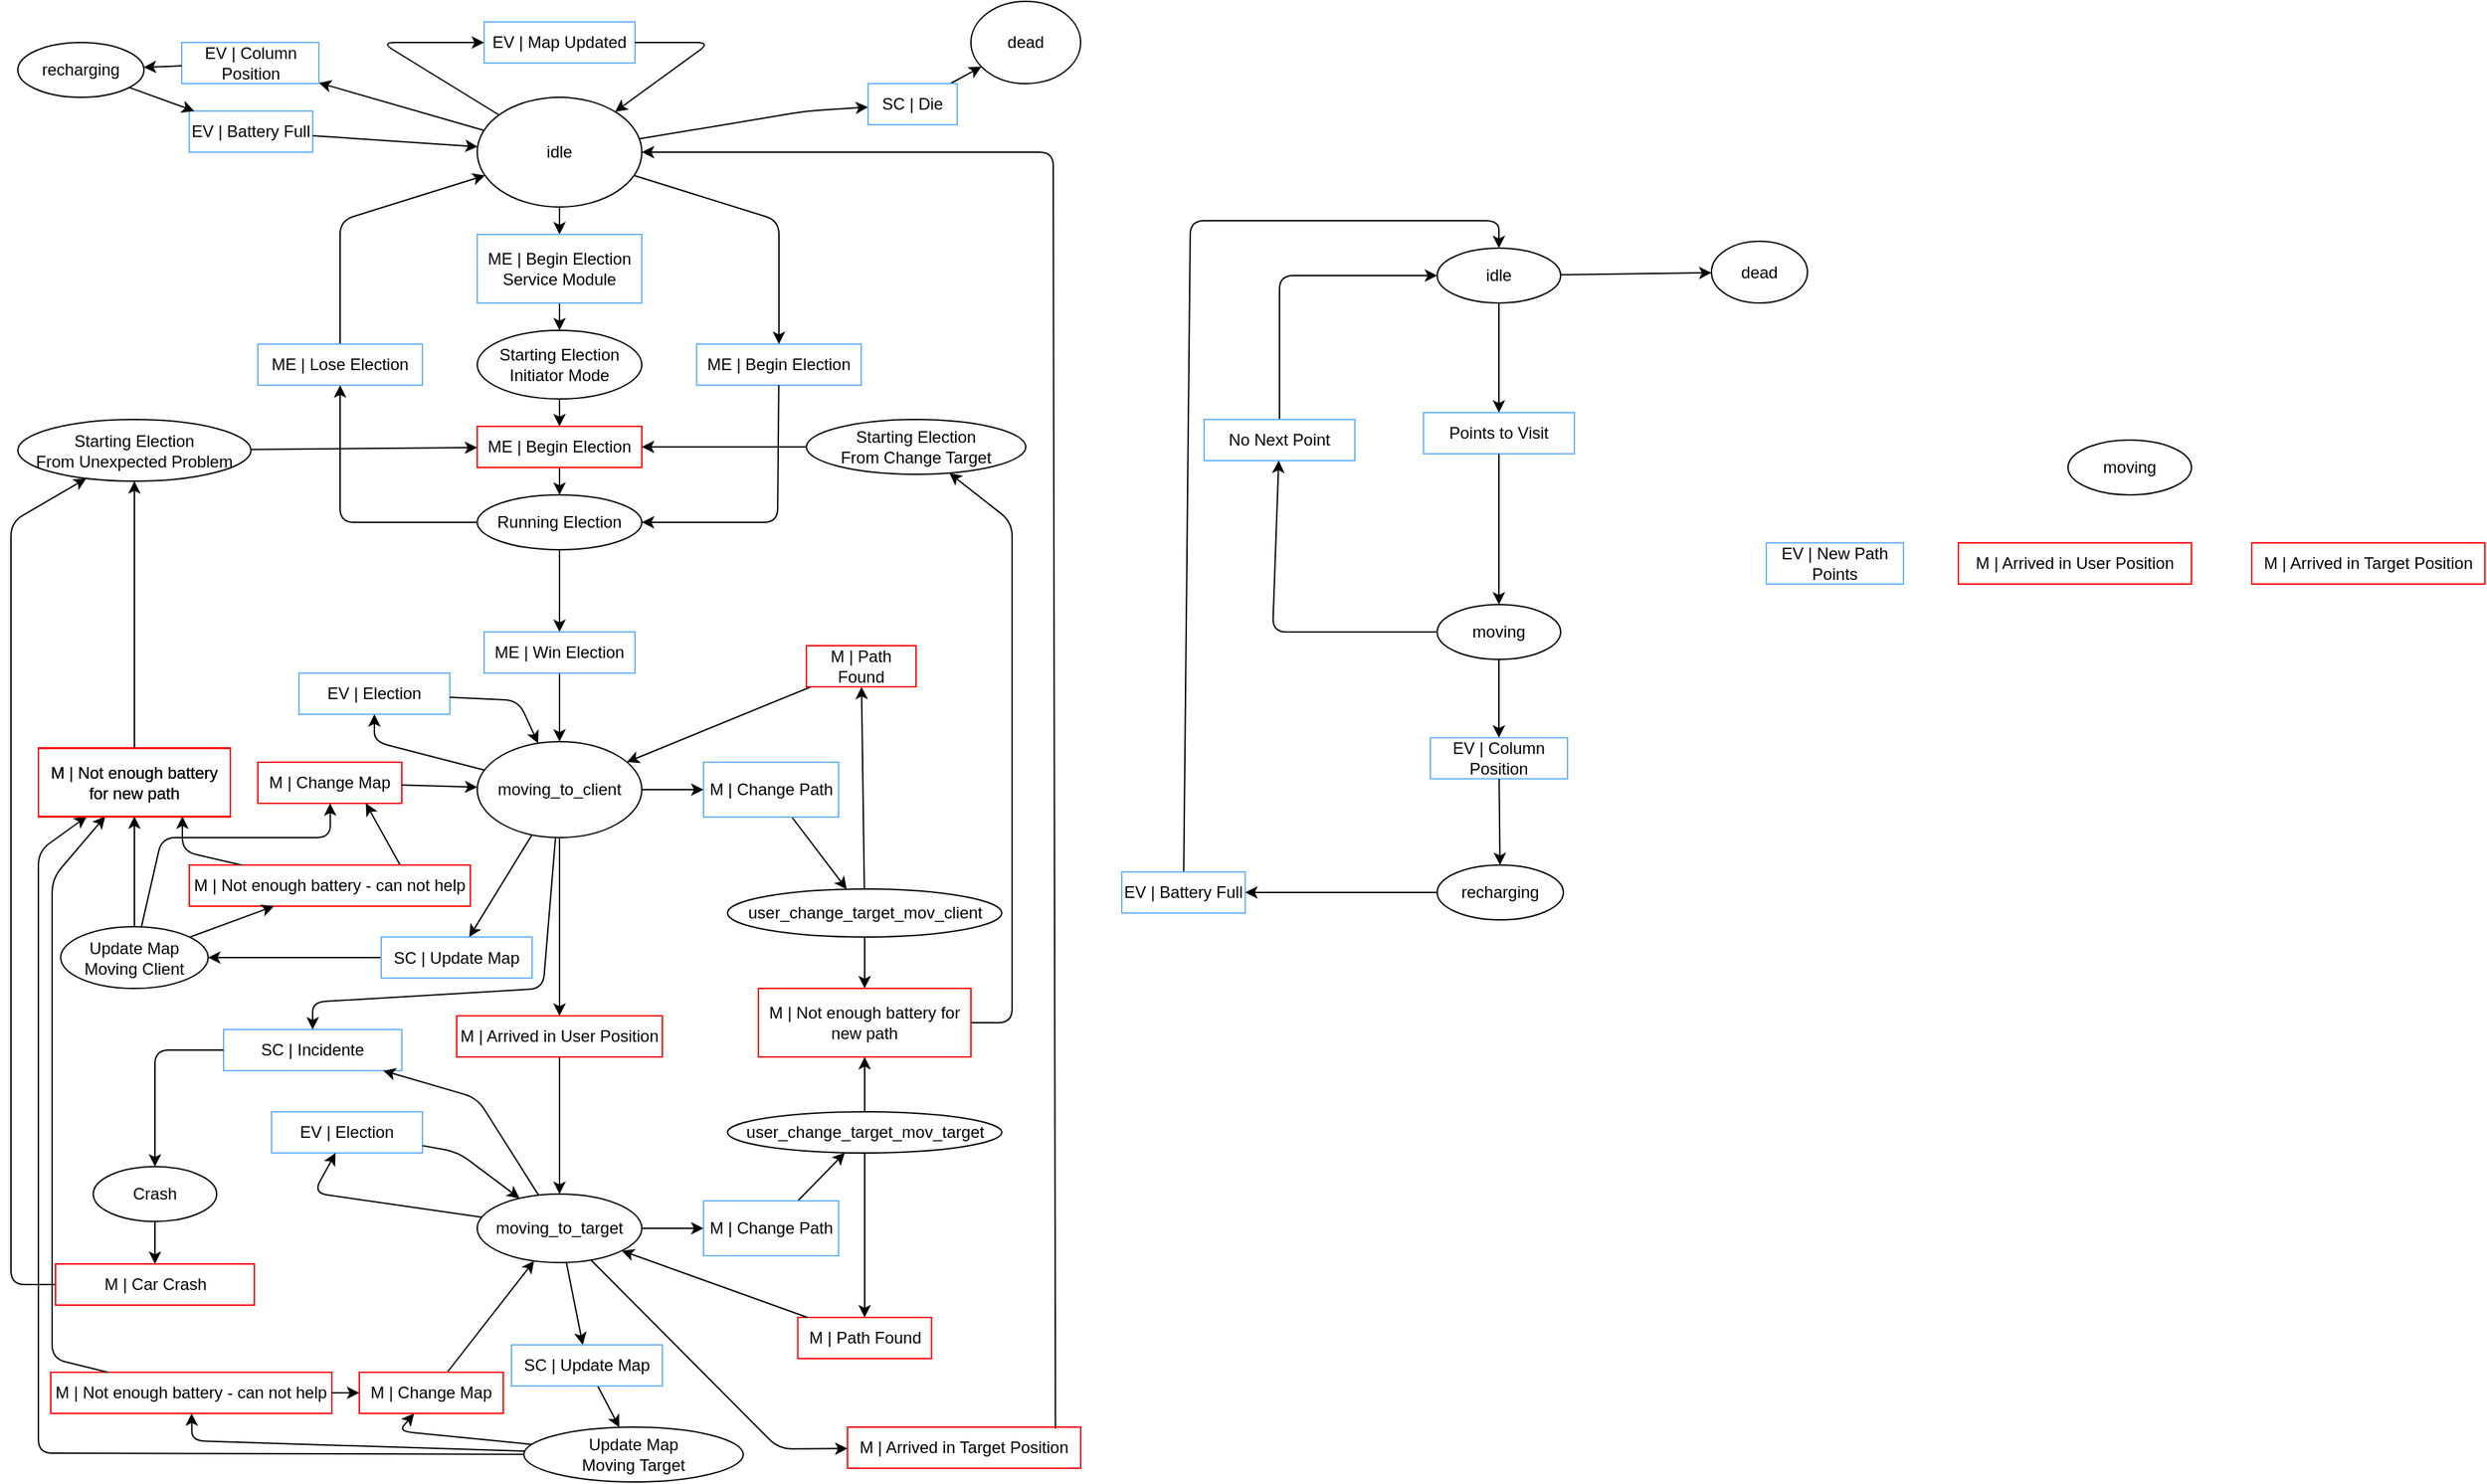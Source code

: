 <mxfile version="12.9.3" type="device"><diagram id="UIkgHiiRnHfRhCUhEY8e" name="Page-1"><mxGraphModel dx="1422" dy="822" grid="1" gridSize="10" guides="1" tooltips="1" connect="1" arrows="1" fold="1" page="1" pageScale="1" pageWidth="827" pageHeight="1169" math="0" shadow="0"><root><mxCell id="0"/><mxCell id="1" parent="0"/><mxCell id="EcfOiHVC5KZQd5VWsHZk-1" value="idle" style="ellipse;whiteSpace=wrap;html=1;" parent="1" vertex="1"><mxGeometry x="360" y="110" width="120" height="80" as="geometry"/></mxCell><mxCell id="EcfOiHVC5KZQd5VWsHZk-2" value="dead" style="ellipse;whiteSpace=wrap;html=1;" parent="1" vertex="1"><mxGeometry x="720" y="40" width="80" height="60" as="geometry"/></mxCell><mxCell id="EcfOiHVC5KZQd5VWsHZk-7" value="Starting Election&lt;br&gt;Initiator Mode" style="ellipse;whiteSpace=wrap;html=1;" parent="1" vertex="1"><mxGeometry x="360" y="280" width="120" height="50" as="geometry"/></mxCell><mxCell id="EcfOiHVC5KZQd5VWsHZk-8" value="" style="endArrow=classic;html=1;" parent="1" source="EcfOiHVC5KZQd5VWsHZk-12" target="EcfOiHVC5KZQd5VWsHZk-7" edge="1"><mxGeometry width="50" height="50" relative="1" as="geometry"><mxPoint x="139" y="330" as="sourcePoint"/><mxPoint x="349" y="270" as="targetPoint"/></mxGeometry></mxCell><mxCell id="EcfOiHVC5KZQd5VWsHZk-10" value="" style="endArrow=classic;html=1;" parent="1" source="EcfOiHVC5KZQd5VWsHZk-1" target="EcfOiHVC5KZQd5VWsHZk-12" edge="1"><mxGeometry width="50" height="50" relative="1" as="geometry"><mxPoint x="170" y="250.0" as="sourcePoint"/><mxPoint x="170" y="280" as="targetPoint"/></mxGeometry></mxCell><mxCell id="EcfOiHVC5KZQd5VWsHZk-12" value="ME | Begin Election&lt;br&gt;Service Module" style="rounded=0;whiteSpace=wrap;html=1;strokeColor=#66B2FF;fillColor=none;" parent="1" vertex="1"><mxGeometry x="360" y="210" width="120" height="50" as="geometry"/></mxCell><mxCell id="EcfOiHVC5KZQd5VWsHZk-13" value="Running Election" style="ellipse;whiteSpace=wrap;html=1;" parent="1" vertex="1"><mxGeometry x="360" y="400" width="120" height="40" as="geometry"/></mxCell><mxCell id="EcfOiHVC5KZQd5VWsHZk-14" value="" style="endArrow=classic;html=1;" parent="1" source="EcfOiHVC5KZQd5VWsHZk-17" target="EcfOiHVC5KZQd5VWsHZk-13" edge="1"><mxGeometry width="50" height="50" relative="1" as="geometry"><mxPoint x="150" y="595" as="sourcePoint"/><mxPoint x="410" y="449" as="targetPoint"/></mxGeometry></mxCell><mxCell id="EcfOiHVC5KZQd5VWsHZk-16" value="" style="endArrow=classic;html=1;" parent="1" source="EcfOiHVC5KZQd5VWsHZk-7" target="EcfOiHVC5KZQd5VWsHZk-17" edge="1"><mxGeometry width="50" height="50" relative="1" as="geometry"><mxPoint x="139" y="470" as="sourcePoint"/><mxPoint x="173.679" y="540" as="targetPoint"/></mxGeometry></mxCell><mxCell id="EcfOiHVC5KZQd5VWsHZk-17" value="ME | Begin Election" style="rounded=0;whiteSpace=wrap;html=1;fillColor=none;strokeColor=#FF0000;" parent="1" vertex="1"><mxGeometry x="360" y="350" width="120" height="30" as="geometry"/></mxCell><mxCell id="EcfOiHVC5KZQd5VWsHZk-18" value="" style="endArrow=classic;html=1;" parent="1" source="EcfOiHVC5KZQd5VWsHZk-21" target="EcfOiHVC5KZQd5VWsHZk-1" edge="1"><mxGeometry width="50" height="50" relative="1" as="geometry"><mxPoint x="4" y="430" as="sourcePoint"/><mxPoint x="520" y="470" as="targetPoint"/><Array as="points"><mxPoint x="260" y="200"/></Array></mxGeometry></mxCell><mxCell id="EcfOiHVC5KZQd5VWsHZk-20" value="" style="endArrow=classic;html=1;" parent="1" source="EcfOiHVC5KZQd5VWsHZk-13" target="EcfOiHVC5KZQd5VWsHZk-21" edge="1"><mxGeometry width="50" height="50" relative="1" as="geometry"><mxPoint x="133.83" y="688.085" as="sourcePoint"/><mxPoint x="3.913" y="480" as="targetPoint"/><Array as="points"><mxPoint x="260" y="420"/></Array></mxGeometry></mxCell><mxCell id="EcfOiHVC5KZQd5VWsHZk-21" value="ME&amp;nbsp;| Lose Election" style="rounded=0;whiteSpace=wrap;html=1;strokeColor=#66B2FF;fillColor=none;" parent="1" vertex="1"><mxGeometry x="200" y="290" width="120" height="30" as="geometry"/></mxCell><mxCell id="EcfOiHVC5KZQd5VWsHZk-22" value="moving_to_client" style="ellipse;whiteSpace=wrap;html=1;" parent="1" vertex="1"><mxGeometry x="360" y="580" width="120" height="70" as="geometry"/></mxCell><mxCell id="EcfOiHVC5KZQd5VWsHZk-23" value="" style="endArrow=classic;html=1;" parent="1" source="EcfOiHVC5KZQd5VWsHZk-26" target="EcfOiHVC5KZQd5VWsHZk-22" edge="1"><mxGeometry width="50" height="50" relative="1" as="geometry"><mxPoint x="345" y="720" as="sourcePoint"/><mxPoint x="410" y="510" as="targetPoint"/></mxGeometry></mxCell><mxCell id="EcfOiHVC5KZQd5VWsHZk-25" value="" style="endArrow=classic;html=1;" parent="1" source="EcfOiHVC5KZQd5VWsHZk-13" target="EcfOiHVC5KZQd5VWsHZk-26" edge="1"><mxGeometry width="50" height="50" relative="1" as="geometry"><mxPoint x="210" y="719" as="sourcePoint"/><mxPoint x="309.34" y="709" as="targetPoint"/></mxGeometry></mxCell><mxCell id="EcfOiHVC5KZQd5VWsHZk-26" value="ME&amp;nbsp;| Win Election" style="rounded=0;whiteSpace=wrap;html=1;strokeColor=#66B2FF;fillColor=none;" parent="1" vertex="1"><mxGeometry x="365" y="500" width="110" height="30" as="geometry"/></mxCell><mxCell id="EcfOiHVC5KZQd5VWsHZk-28" value="moving_to_target" style="ellipse;whiteSpace=wrap;html=1;" parent="1" vertex="1"><mxGeometry x="360" y="910" width="120" height="50" as="geometry"/></mxCell><mxCell id="EcfOiHVC5KZQd5VWsHZk-29" value="" style="endArrow=classic;html=1;" parent="1" source="EcfOiHVC5KZQd5VWsHZk-32" target="EcfOiHVC5KZQd5VWsHZk-28" edge="1"><mxGeometry width="50" height="50" relative="1" as="geometry"><mxPoint x="620" y="734.25" as="sourcePoint"/><mxPoint x="680" y="580" as="targetPoint"/></mxGeometry></mxCell><mxCell id="EcfOiHVC5KZQd5VWsHZk-31" value="" style="endArrow=classic;html=1;" parent="1" source="EcfOiHVC5KZQd5VWsHZk-22" target="EcfOiHVC5KZQd5VWsHZk-32" edge="1"><mxGeometry width="50" height="50" relative="1" as="geometry"><mxPoint x="540" y="720" as="sourcePoint"/><mxPoint x="750" y="720" as="targetPoint"/></mxGeometry></mxCell><mxCell id="EcfOiHVC5KZQd5VWsHZk-32" value="M | Arrived in User Position" style="rounded=0;whiteSpace=wrap;html=1;fillColor=none;strokeColor=#FF0000;" parent="1" vertex="1"><mxGeometry x="345" y="780" width="150" height="30" as="geometry"/></mxCell><mxCell id="EcfOiHVC5KZQd5VWsHZk-33" value="" style="endArrow=classic;html=1;exitX=0.892;exitY=0.033;exitDx=0;exitDy=0;exitPerimeter=0;" parent="1" source="EcfOiHVC5KZQd5VWsHZk-36" target="EcfOiHVC5KZQd5VWsHZk-1" edge="1"><mxGeometry width="50" height="50" relative="1" as="geometry"><mxPoint x="768.25" y="217.007" as="sourcePoint"/><mxPoint x="850" y="450" as="targetPoint"/><Array as="points"><mxPoint x="780" y="150"/></Array></mxGeometry></mxCell><mxCell id="EcfOiHVC5KZQd5VWsHZk-36" value="M | Arrived in Target Position" style="rounded=0;whiteSpace=wrap;html=1;fillColor=none;strokeColor=#FF0000;" parent="1" vertex="1"><mxGeometry x="630" y="1080" width="170" height="30" as="geometry"/></mxCell><mxCell id="EcfOiHVC5KZQd5VWsHZk-37" value="Update Map&lt;br&gt;Moving Client" style="ellipse;whiteSpace=wrap;html=1;" parent="1" vertex="1"><mxGeometry x="56.25" y="715" width="107.5" height="45" as="geometry"/></mxCell><mxCell id="EcfOiHVC5KZQd5VWsHZk-39" value="" style="endArrow=classic;html=1;" parent="1" source="m7B2UX4OFgw7Gkv00veR-26" target="EcfOiHVC5KZQd5VWsHZk-40" edge="1"><mxGeometry width="50" height="50" relative="1" as="geometry"><mxPoint x="939.011" y="934.38" as="sourcePoint"/><mxPoint x="836.5" y="924.38" as="targetPoint"/></mxGeometry></mxCell><mxCell id="EcfOiHVC5KZQd5VWsHZk-40" value="Update Map&lt;br&gt;Moving Target" style="ellipse;whiteSpace=wrap;html=1;" parent="1" vertex="1"><mxGeometry x="394" y="1080" width="160" height="40" as="geometry"/></mxCell><mxCell id="EcfOiHVC5KZQd5VWsHZk-42" value="" style="endArrow=classic;html=1;" parent="1" source="m7B2UX4OFgw7Gkv00veR-16" target="EcfOiHVC5KZQd5VWsHZk-37" edge="1"><mxGeometry width="50" height="50" relative="1" as="geometry"><mxPoint x="480" y="760" as="sourcePoint"/><mxPoint x="304.952" y="894.38" as="targetPoint"/></mxGeometry></mxCell><mxCell id="EcfOiHVC5KZQd5VWsHZk-44" value="" style="endArrow=classic;html=1;" parent="1" source="EcfOiHVC5KZQd5VWsHZk-28" target="m7B2UX4OFgw7Gkv00veR-26" edge="1"><mxGeometry width="50" height="50" relative="1" as="geometry"><mxPoint x="810" y="760" as="sourcePoint"/><mxPoint x="906.5" y="903.898" as="targetPoint"/></mxGeometry></mxCell><mxCell id="EcfOiHVC5KZQd5VWsHZk-56" value="M | Not enough battery for new path" style="rounded=0;whiteSpace=wrap;html=1;fillColor=none;strokeColor=#FF0000;" parent="1" vertex="1"><mxGeometry x="40" y="584.5" width="140" height="50" as="geometry"/></mxCell><mxCell id="EcfOiHVC5KZQd5VWsHZk-70" value="" style="endArrow=classic;html=1;" parent="1" source="EcfOiHVC5KZQd5VWsHZk-1" target="EcfOiHVC5KZQd5VWsHZk-72" edge="1"><mxGeometry width="50" height="50" relative="1" as="geometry"><mxPoint x="230" y="210" as="sourcePoint"/><mxPoint x="392.5" y="181.682" as="targetPoint"/><Array as="points"><mxPoint x="600" y="120"/></Array></mxGeometry></mxCell><mxCell id="EcfOiHVC5KZQd5VWsHZk-71" value="" style="endArrow=classic;html=1;" parent="1" source="EcfOiHVC5KZQd5VWsHZk-72" target="EcfOiHVC5KZQd5VWsHZk-2" edge="1"><mxGeometry width="50" height="50" relative="1" as="geometry"><mxPoint x="445" y="160" as="sourcePoint"/><mxPoint x="510" y="200" as="targetPoint"/></mxGeometry></mxCell><mxCell id="EcfOiHVC5KZQd5VWsHZk-72" value="SC | Die" style="rounded=0;whiteSpace=wrap;html=1;strokeColor=#66B2FF;fillColor=none;" parent="1" vertex="1"><mxGeometry x="645" y="100" width="65" height="30" as="geometry"/></mxCell><mxCell id="EcfOiHVC5KZQd5VWsHZk-74" value="" style="endArrow=classic;html=1;" parent="1" source="EcfOiHVC5KZQd5VWsHZk-37" target="EcfOiHVC5KZQd5VWsHZk-81" edge="1"><mxGeometry width="50" height="50" relative="1" as="geometry"><mxPoint x="476.5" y="1040" as="sourcePoint"/><mxPoint x="526.5" y="990" as="targetPoint"/><Array as="points"><mxPoint x="130" y="650"/><mxPoint x="253" y="650"/></Array></mxGeometry></mxCell><mxCell id="EcfOiHVC5KZQd5VWsHZk-79" value="" style="endArrow=classic;html=1;" parent="1" source="EcfOiHVC5KZQd5VWsHZk-40" target="m7B2UX4OFgw7Gkv00veR-27" edge="1"><mxGeometry width="50" height="50" relative="1" as="geometry"><mxPoint x="696.5" y="1024.38" as="sourcePoint"/><mxPoint x="807.133" y="840" as="targetPoint"/><Array as="points"><mxPoint x="303" y="1083"/></Array></mxGeometry></mxCell><mxCell id="EcfOiHVC5KZQd5VWsHZk-80" value="" style="endArrow=classic;html=1;" parent="1" source="m7B2UX4OFgw7Gkv00veR-27" target="EcfOiHVC5KZQd5VWsHZk-28" edge="1"><mxGeometry width="50" height="50" relative="1" as="geometry"><mxPoint x="760" y="817.169" as="sourcePoint"/><mxPoint x="829.193" y="859.997" as="targetPoint"/></mxGeometry></mxCell><mxCell id="EcfOiHVC5KZQd5VWsHZk-81" value="M | Change Map" style="rounded=0;whiteSpace=wrap;html=1;fillColor=none;strokeColor=#FF0000;" parent="1" vertex="1"><mxGeometry x="200" y="595" width="105" height="30" as="geometry"/></mxCell><mxCell id="EcfOiHVC5KZQd5VWsHZk-105" value="user_change_target_mov_client" style="ellipse;whiteSpace=wrap;html=1;" parent="1" vertex="1"><mxGeometry x="542.5" y="687.5" width="200" height="35" as="geometry"/></mxCell><mxCell id="EcfOiHVC5KZQd5VWsHZk-106" value="user_change_target_mov_target" style="ellipse;whiteSpace=wrap;html=1;" parent="1" vertex="1"><mxGeometry x="542.5" y="850" width="200" height="30" as="geometry"/></mxCell><mxCell id="EcfOiHVC5KZQd5VWsHZk-107" value="" style="endArrow=classic;html=1;" parent="1" source="EcfOiHVC5KZQd5VWsHZk-127" target="EcfOiHVC5KZQd5VWsHZk-105" edge="1"><mxGeometry width="50" height="50" relative="1" as="geometry"><mxPoint x="515.091" y="910" as="sourcePoint"/><mxPoint x="560" y="790" as="targetPoint"/></mxGeometry></mxCell><mxCell id="EcfOiHVC5KZQd5VWsHZk-108" value="" style="endArrow=classic;html=1;" parent="1" source="EcfOiHVC5KZQd5VWsHZk-125" target="EcfOiHVC5KZQd5VWsHZk-22" edge="1"><mxGeometry width="50" height="50" relative="1" as="geometry"><mxPoint x="600" y="930" as="sourcePoint"/><mxPoint x="650" y="880" as="targetPoint"/><Array as="points"/></mxGeometry></mxCell><mxCell id="EcfOiHVC5KZQd5VWsHZk-113" value="M | Not enough battery for new path" style="rounded=0;whiteSpace=wrap;html=1;fillColor=none;strokeColor=#FF0000;" parent="1" vertex="1"><mxGeometry x="565" y="760" width="155" height="50" as="geometry"/></mxCell><mxCell id="EcfOiHVC5KZQd5VWsHZk-114" value="" style="endArrow=classic;html=1;" parent="1" source="m7B2UX4OFgw7Gkv00veR-28" target="EcfOiHVC5KZQd5VWsHZk-106" edge="1"><mxGeometry width="50" height="50" relative="1" as="geometry"><mxPoint x="930" y="810" as="sourcePoint"/><mxPoint x="980" y="760" as="targetPoint"/></mxGeometry></mxCell><mxCell id="EcfOiHVC5KZQd5VWsHZk-117" value="" style="endArrow=classic;html=1;" parent="1" source="EcfOiHVC5KZQd5VWsHZk-22" target="EcfOiHVC5KZQd5VWsHZk-127" edge="1"><mxGeometry width="50" height="50" relative="1" as="geometry"><mxPoint x="492.69" y="759.095" as="sourcePoint"/><mxPoint x="509.876" y="874" as="targetPoint"/></mxGeometry></mxCell><mxCell id="EcfOiHVC5KZQd5VWsHZk-119" value="" style="endArrow=classic;html=1;" parent="1" source="EcfOiHVC5KZQd5VWsHZk-28" target="m7B2UX4OFgw7Gkv00veR-28" edge="1"><mxGeometry width="50" height="50" relative="1" as="geometry"><mxPoint x="869.687" y="724.078" as="sourcePoint"/><mxPoint x="971.964" y="731.09" as="targetPoint"/></mxGeometry></mxCell><mxCell id="EcfOiHVC5KZQd5VWsHZk-125" value="M | Path Found" style="rounded=0;whiteSpace=wrap;html=1;fillColor=none;strokeColor=#FF0000;" parent="1" vertex="1"><mxGeometry x="600" y="510" width="80" height="30" as="geometry"/></mxCell><mxCell id="EcfOiHVC5KZQd5VWsHZk-127" value="M | Change Path" style="rounded=0;whiteSpace=wrap;html=1;strokeColor=#66B2FF;fillColor=none;" parent="1" vertex="1"><mxGeometry x="525" y="595" width="98.5" height="40" as="geometry"/></mxCell><mxCell id="m7B2UX4OFgw7Gkv00veR-16" value="SC | Update Map" style="rounded=0;whiteSpace=wrap;html=1;strokeColor=#66B2FF;fillColor=none;" parent="1" vertex="1"><mxGeometry x="290" y="722.5" width="110" height="30" as="geometry"/></mxCell><mxCell id="m7B2UX4OFgw7Gkv00veR-21" value="" style="endArrow=classic;html=1;" parent="1" source="EcfOiHVC5KZQd5VWsHZk-22" target="m7B2UX4OFgw7Gkv00veR-16" edge="1"><mxGeometry width="50" height="50" relative="1" as="geometry"><mxPoint x="379.207" y="627.904" as="sourcePoint"/><mxPoint x="-14.894" y="647.813" as="targetPoint"/></mxGeometry></mxCell><mxCell id="m7B2UX4OFgw7Gkv00veR-23" value="" style="endArrow=classic;html=1;" parent="1" source="EcfOiHVC5KZQd5VWsHZk-81" target="EcfOiHVC5KZQd5VWsHZk-22" edge="1"><mxGeometry width="50" height="50" relative="1" as="geometry"><mxPoint x="310" y="700" as="sourcePoint"/><mxPoint x="360" y="650" as="targetPoint"/></mxGeometry></mxCell><mxCell id="m7B2UX4OFgw7Gkv00veR-25" value="" style="endArrow=classic;html=1;" parent="1" source="EcfOiHVC5KZQd5VWsHZk-105" target="EcfOiHVC5KZQd5VWsHZk-125" edge="1"><mxGeometry width="50" height="50" relative="1" as="geometry"><mxPoint x="600" y="1010" as="sourcePoint"/><mxPoint x="650" y="960" as="targetPoint"/></mxGeometry></mxCell><mxCell id="m7B2UX4OFgw7Gkv00veR-26" value="SC | Update Map" style="rounded=0;whiteSpace=wrap;html=1;strokeColor=#66B2FF;fillColor=none;" parent="1" vertex="1"><mxGeometry x="385" y="1020" width="110" height="30" as="geometry"/></mxCell><mxCell id="m7B2UX4OFgw7Gkv00veR-27" value="M | Change Map" style="rounded=0;whiteSpace=wrap;html=1;fillColor=none;strokeColor=#FF0000;" parent="1" vertex="1"><mxGeometry x="274" y="1040" width="105" height="30" as="geometry"/></mxCell><mxCell id="m7B2UX4OFgw7Gkv00veR-28" value="M | Change Path" style="rounded=0;whiteSpace=wrap;html=1;strokeColor=#66B2FF;fillColor=none;" parent="1" vertex="1"><mxGeometry x="525" y="915" width="98.5" height="40" as="geometry"/></mxCell><mxCell id="m7B2UX4OFgw7Gkv00veR-30" value="M | Path Found" style="rounded=0;whiteSpace=wrap;html=1;fillColor=none;strokeColor=#FF0000;" parent="1" vertex="1"><mxGeometry x="593.75" y="1000" width="97.5" height="30" as="geometry"/></mxCell><mxCell id="m7B2UX4OFgw7Gkv00veR-31" value="" style="endArrow=classic;html=1;" parent="1" source="EcfOiHVC5KZQd5VWsHZk-106" target="m7B2UX4OFgw7Gkv00veR-30" edge="1"><mxGeometry width="50" height="50" relative="1" as="geometry"><mxPoint x="490" y="1080" as="sourcePoint"/><mxPoint x="540" y="1030" as="targetPoint"/></mxGeometry></mxCell><mxCell id="m7B2UX4OFgw7Gkv00veR-32" value="" style="endArrow=classic;html=1;" parent="1" source="m7B2UX4OFgw7Gkv00veR-30" target="EcfOiHVC5KZQd5VWsHZk-28" edge="1"><mxGeometry width="50" height="50" relative="1" as="geometry"><mxPoint x="540" y="1030" as="sourcePoint"/><mxPoint x="590" y="980" as="targetPoint"/></mxGeometry></mxCell><mxCell id="lqFnTVAnFllyKojZ6osI-9" value="" style="endArrow=classic;html=1;" parent="1" source="EcfOiHVC5KZQd5VWsHZk-105" target="EcfOiHVC5KZQd5VWsHZk-113" edge="1"><mxGeometry width="50" height="50" relative="1" as="geometry"><mxPoint x="290" y="840" as="sourcePoint"/><mxPoint x="340" y="790" as="targetPoint"/></mxGeometry></mxCell><mxCell id="lqFnTVAnFllyKojZ6osI-10" value="" style="endArrow=classic;html=1;" parent="1" source="EcfOiHVC5KZQd5VWsHZk-106" target="EcfOiHVC5KZQd5VWsHZk-113" edge="1"><mxGeometry width="50" height="50" relative="1" as="geometry"><mxPoint x="280" y="830" as="sourcePoint"/><mxPoint x="330" y="780" as="targetPoint"/></mxGeometry></mxCell><mxCell id="lqFnTVAnFllyKojZ6osI-11" value="" style="endArrow=classic;html=1;" parent="1" source="EcfOiHVC5KZQd5VWsHZk-28" target="EcfOiHVC5KZQd5VWsHZk-36" edge="1"><mxGeometry width="50" height="50" relative="1" as="geometry"><mxPoint x="510" y="1020" as="sourcePoint"/><mxPoint x="560" y="970" as="targetPoint"/><Array as="points"><mxPoint x="580" y="1096"/></Array></mxGeometry></mxCell><mxCell id="lqFnTVAnFllyKojZ6osI-17" value="SC | Incidente" style="rounded=0;whiteSpace=wrap;html=1;strokeColor=#66B2FF;fillColor=none;" parent="1" vertex="1"><mxGeometry x="175" y="790" width="130" height="30" as="geometry"/></mxCell><mxCell id="lqFnTVAnFllyKojZ6osI-24" value="" style="endArrow=classic;html=1;" parent="1" source="EcfOiHVC5KZQd5VWsHZk-113" target="UYMwDtr2GxhBo3u9uqv--28" edge="1"><mxGeometry width="50" height="50" relative="1" as="geometry"><mxPoint x="680" y="600" as="sourcePoint"/><mxPoint x="690" y="460" as="targetPoint"/><Array as="points"><mxPoint x="750" y="785"/><mxPoint x="750" y="420"/></Array></mxGeometry></mxCell><mxCell id="lqFnTVAnFllyKojZ6osI-29" value="" style="endArrow=classic;html=1;" parent="1" source="EcfOiHVC5KZQd5VWsHZk-28" target="lqFnTVAnFllyKojZ6osI-17" edge="1"><mxGeometry width="50" height="50" relative="1" as="geometry"><mxPoint x="20" y="900" as="sourcePoint"/><mxPoint x="70" y="850" as="targetPoint"/><Array as="points"><mxPoint x="360" y="840"/></Array></mxGeometry></mxCell><mxCell id="lqFnTVAnFllyKojZ6osI-30" value="" style="endArrow=classic;html=1;" parent="1" source="EcfOiHVC5KZQd5VWsHZk-22" target="lqFnTVAnFllyKojZ6osI-17" edge="1"><mxGeometry width="50" height="50" relative="1" as="geometry"><mxPoint x="470" y="750" as="sourcePoint"/><mxPoint x="520" y="700" as="targetPoint"/><Array as="points"><mxPoint x="408" y="760"/><mxPoint x="240" y="770"/></Array></mxGeometry></mxCell><mxCell id="lqFnTVAnFllyKojZ6osI-33" value="Crash" style="ellipse;whiteSpace=wrap;html=1;" parent="1" vertex="1"><mxGeometry x="80" y="890" width="90" height="40" as="geometry"/></mxCell><mxCell id="lqFnTVAnFllyKojZ6osI-34" value="" style="endArrow=classic;html=1;" parent="1" source="lqFnTVAnFllyKojZ6osI-17" target="lqFnTVAnFllyKojZ6osI-33" edge="1"><mxGeometry width="50" height="50" relative="1" as="geometry"><mxPoint x="100" y="850" as="sourcePoint"/><mxPoint x="150" y="800" as="targetPoint"/><Array as="points"><mxPoint x="125" y="805"/></Array></mxGeometry></mxCell><mxCell id="UYMwDtr2GxhBo3u9uqv--3" value="ME | Begin Election" style="rounded=0;whiteSpace=wrap;html=1;strokeColor=#66B2FF;fillColor=none;" parent="1" vertex="1"><mxGeometry x="520" y="290" width="120" height="30" as="geometry"/></mxCell><mxCell id="UYMwDtr2GxhBo3u9uqv--4" value="" style="endArrow=classic;html=1;" parent="1" source="EcfOiHVC5KZQd5VWsHZk-1" target="UYMwDtr2GxhBo3u9uqv--3" edge="1"><mxGeometry width="50" height="50" relative="1" as="geometry"><mxPoint x="530" y="250" as="sourcePoint"/><mxPoint x="580" y="200" as="targetPoint"/><Array as="points"><mxPoint x="580" y="200"/></Array></mxGeometry></mxCell><mxCell id="UYMwDtr2GxhBo3u9uqv--5" value="" style="endArrow=classic;html=1;" parent="1" source="UYMwDtr2GxhBo3u9uqv--3" target="EcfOiHVC5KZQd5VWsHZk-13" edge="1"><mxGeometry width="50" height="50" relative="1" as="geometry"><mxPoint x="560" y="320" as="sourcePoint"/><mxPoint x="610" y="270" as="targetPoint"/><Array as="points"><mxPoint x="579" y="420"/></Array></mxGeometry></mxCell><mxCell id="UYMwDtr2GxhBo3u9uqv--15" value="EV | Map Updated" style="rounded=0;whiteSpace=wrap;html=1;strokeColor=#66B2FF;fillColor=none;" parent="1" vertex="1"><mxGeometry x="365" y="55" width="110" height="30" as="geometry"/></mxCell><mxCell id="UYMwDtr2GxhBo3u9uqv--16" value="" style="endArrow=classic;html=1;" parent="1" source="UYMwDtr2GxhBo3u9uqv--15" target="EcfOiHVC5KZQd5VWsHZk-1" edge="1"><mxGeometry width="50" height="50" relative="1" as="geometry"><mxPoint x="410" y="70" as="sourcePoint"/><mxPoint x="460" y="20" as="targetPoint"/><Array as="points"><mxPoint x="530" y="70"/></Array></mxGeometry></mxCell><mxCell id="UYMwDtr2GxhBo3u9uqv--17" value="" style="endArrow=classic;html=1;" parent="1" source="EcfOiHVC5KZQd5VWsHZk-1" target="UYMwDtr2GxhBo3u9uqv--15" edge="1"><mxGeometry width="50" height="50" relative="1" as="geometry"><mxPoint x="490" y="70" as="sourcePoint"/><mxPoint x="460" y="20" as="targetPoint"/><Array as="points"><mxPoint x="290" y="70"/></Array></mxGeometry></mxCell><mxCell id="UYMwDtr2GxhBo3u9uqv--19" value="" style="endArrow=classic;html=1;" parent="1" source="EcfOiHVC5KZQd5VWsHZk-37" target="EcfOiHVC5KZQd5VWsHZk-56" edge="1"><mxGeometry width="50" height="50" relative="1" as="geometry"><mxPoint x="60" y="720" as="sourcePoint"/><mxPoint x="110" y="670" as="targetPoint"/></mxGeometry></mxCell><mxCell id="UYMwDtr2GxhBo3u9uqv--20" value="Starting Election&lt;br&gt;From Unexpected Problem" style="ellipse;whiteSpace=wrap;html=1;" parent="1" vertex="1"><mxGeometry x="25" y="345" width="170" height="45" as="geometry"/></mxCell><mxCell id="UYMwDtr2GxhBo3u9uqv--21" value="" style="endArrow=classic;html=1;" parent="1" source="EcfOiHVC5KZQd5VWsHZk-56" target="UYMwDtr2GxhBo3u9uqv--20" edge="1"><mxGeometry width="50" height="50" relative="1" as="geometry"><mxPoint x="20" y="560" as="sourcePoint"/><mxPoint x="70" y="510" as="targetPoint"/></mxGeometry></mxCell><mxCell id="UYMwDtr2GxhBo3u9uqv--22" value="" style="endArrow=classic;html=1;" parent="1" source="UYMwDtr2GxhBo3u9uqv--20" target="EcfOiHVC5KZQd5VWsHZk-17" edge="1"><mxGeometry width="50" height="50" relative="1" as="geometry"><mxPoint x="130" y="440" as="sourcePoint"/><mxPoint x="180" y="390" as="targetPoint"/></mxGeometry></mxCell><mxCell id="UYMwDtr2GxhBo3u9uqv--24" value="" style="endArrow=classic;html=1;" parent="1" source="UYMwDtr2GxhBo3u9uqv--25" target="UYMwDtr2GxhBo3u9uqv--20" edge="1"><mxGeometry width="50" height="50" relative="1" as="geometry"><mxPoint x="-30" y="610" as="sourcePoint"/><mxPoint x="60" y="650" as="targetPoint"/><Array as="points"><mxPoint x="20" y="976"/><mxPoint x="20" y="420"/></Array></mxGeometry></mxCell><mxCell id="UYMwDtr2GxhBo3u9uqv--25" value="M | Car Crash" style="rounded=0;whiteSpace=wrap;html=1;fillColor=none;strokeColor=#FF0000;" parent="1" vertex="1"><mxGeometry x="52.5" y="961" width="145" height="30" as="geometry"/></mxCell><mxCell id="UYMwDtr2GxhBo3u9uqv--26" value="" style="endArrow=classic;html=1;" parent="1" source="lqFnTVAnFllyKojZ6osI-33" target="UYMwDtr2GxhBo3u9uqv--25" edge="1"><mxGeometry width="50" height="50" relative="1" as="geometry"><mxPoint x="-50" y="810" as="sourcePoint"/><mxPoint y="760" as="targetPoint"/></mxGeometry></mxCell><mxCell id="UYMwDtr2GxhBo3u9uqv--27" value="" style="endArrow=classic;html=1;" parent="1" source="EcfOiHVC5KZQd5VWsHZk-40" target="EcfOiHVC5KZQd5VWsHZk-56" edge="1"><mxGeometry width="50" height="50" relative="1" as="geometry"><mxPoint x="-50" y="880" as="sourcePoint"/><mxPoint y="830" as="targetPoint"/><Array as="points"><mxPoint x="40" y="1099"/><mxPoint x="40" y="660"/></Array></mxGeometry></mxCell><mxCell id="UYMwDtr2GxhBo3u9uqv--28" value="Starting Election&lt;br&gt;From Change Target" style="ellipse;whiteSpace=wrap;html=1;" parent="1" vertex="1"><mxGeometry x="600" y="345" width="160" height="40" as="geometry"/></mxCell><mxCell id="UYMwDtr2GxhBo3u9uqv--29" value="" style="endArrow=classic;html=1;" parent="1" source="UYMwDtr2GxhBo3u9uqv--28" target="EcfOiHVC5KZQd5VWsHZk-17" edge="1"><mxGeometry width="50" height="50" relative="1" as="geometry"><mxPoint x="480" y="520" as="sourcePoint"/><mxPoint x="530" y="470" as="targetPoint"/></mxGeometry></mxCell><mxCell id="p9vMXUhwRwyN8BY72kne-2" value="M | Not enough battery - can not help" style="rounded=0;whiteSpace=wrap;html=1;fillColor=none;strokeColor=#FF0000;" parent="1" vertex="1"><mxGeometry x="150" y="670" width="205" height="30" as="geometry"/></mxCell><mxCell id="p9vMXUhwRwyN8BY72kne-3" value="" style="endArrow=classic;html=1;" parent="1" source="EcfOiHVC5KZQd5VWsHZk-37" target="p9vMXUhwRwyN8BY72kne-2" edge="1"><mxGeometry width="50" height="50" relative="1" as="geometry"><mxPoint x="-110" y="710" as="sourcePoint"/><mxPoint x="-60" y="660" as="targetPoint"/></mxGeometry></mxCell><mxCell id="p9vMXUhwRwyN8BY72kne-4" value="" style="endArrow=classic;html=1;entryX=0.75;entryY=1;entryDx=0;entryDy=0;exitX=0.75;exitY=0;exitDx=0;exitDy=0;" parent="1" source="p9vMXUhwRwyN8BY72kne-2" target="EcfOiHVC5KZQd5VWsHZk-81" edge="1"><mxGeometry width="50" height="50" relative="1" as="geometry"><mxPoint x="-200" y="670" as="sourcePoint"/><mxPoint x="-150" y="620" as="targetPoint"/></mxGeometry></mxCell><mxCell id="p9vMXUhwRwyN8BY72kne-5" value="" style="endArrow=classic;html=1;entryX=0.75;entryY=1;entryDx=0;entryDy=0;" parent="1" source="p9vMXUhwRwyN8BY72kne-2" target="EcfOiHVC5KZQd5VWsHZk-56" edge="1"><mxGeometry width="50" height="50" relative="1" as="geometry"><mxPoint x="-120" y="690" as="sourcePoint"/><mxPoint x="-70" y="640" as="targetPoint"/><Array as="points"><mxPoint x="145" y="660"/></Array></mxGeometry></mxCell><mxCell id="p9vMXUhwRwyN8BY72kne-6" value="M | Not enough battery - can not help" style="rounded=0;whiteSpace=wrap;html=1;fillColor=none;strokeColor=#FF0000;" parent="1" vertex="1"><mxGeometry x="49" y="1040" width="205" height="30" as="geometry"/></mxCell><mxCell id="p9vMXUhwRwyN8BY72kne-7" value="" style="endArrow=classic;html=1;" parent="1" source="EcfOiHVC5KZQd5VWsHZk-40" target="p9vMXUhwRwyN8BY72kne-6" edge="1"><mxGeometry width="50" height="50" relative="1" as="geometry"><mxPoint x="-130" y="1050" as="sourcePoint"/><mxPoint x="-80" y="1000" as="targetPoint"/><Array as="points"><mxPoint x="152" y="1090"/></Array></mxGeometry></mxCell><mxCell id="p9vMXUhwRwyN8BY72kne-8" value="" style="endArrow=classic;html=1;" parent="1" source="p9vMXUhwRwyN8BY72kne-6" target="m7B2UX4OFgw7Gkv00veR-27" edge="1"><mxGeometry width="50" height="50" relative="1" as="geometry"><mxPoint x="90" y="1170" as="sourcePoint"/><mxPoint x="140" y="1120" as="targetPoint"/></mxGeometry></mxCell><mxCell id="p9vMXUhwRwyN8BY72kne-9" value="" style="endArrow=classic;html=1;" parent="1" source="p9vMXUhwRwyN8BY72kne-6" target="EcfOiHVC5KZQd5VWsHZk-56" edge="1"><mxGeometry width="50" height="50" relative="1" as="geometry"><mxPoint x="-70" y="1010" as="sourcePoint"/><mxPoint x="-20" y="960" as="targetPoint"/><Array as="points"><mxPoint x="50" y="1030"/><mxPoint x="50" y="680"/></Array></mxGeometry></mxCell><mxCell id="p3ku4IKOyB-dWHspqE2w-1" value="M | Not enough battery for new path" style="rounded=0;whiteSpace=wrap;html=1;fillColor=none;strokeColor=#FF0000;" parent="1" vertex="1"><mxGeometry x="40" y="585" width="140" height="50" as="geometry"/></mxCell><mxCell id="p3ku4IKOyB-dWHspqE2w-2" value="EV | Election" style="rounded=0;whiteSpace=wrap;html=1;strokeColor=#66B2FF;fillColor=none;" parent="1" vertex="1"><mxGeometry x="230" y="530" width="110" height="30" as="geometry"/></mxCell><mxCell id="p3ku4IKOyB-dWHspqE2w-3" value="" style="endArrow=classic;html=1;" parent="1" source="EcfOiHVC5KZQd5VWsHZk-22" target="p3ku4IKOyB-dWHspqE2w-2" edge="1"><mxGeometry width="50" height="50" relative="1" as="geometry"><mxPoint x="180" y="510" as="sourcePoint"/><mxPoint x="230" y="460" as="targetPoint"/><Array as="points"><mxPoint x="285" y="580"/></Array></mxGeometry></mxCell><mxCell id="p3ku4IKOyB-dWHspqE2w-4" value="" style="endArrow=classic;html=1;" parent="1" source="p3ku4IKOyB-dWHspqE2w-2" target="EcfOiHVC5KZQd5VWsHZk-22" edge="1"><mxGeometry width="50" height="50" relative="1" as="geometry"><mxPoint x="250" y="520" as="sourcePoint"/><mxPoint x="300" y="470" as="targetPoint"/><Array as="points"><mxPoint x="390" y="550"/></Array></mxGeometry></mxCell><mxCell id="p3ku4IKOyB-dWHspqE2w-5" value="EV | Election" style="rounded=0;whiteSpace=wrap;html=1;strokeColor=#66B2FF;fillColor=none;" parent="1" vertex="1"><mxGeometry x="210" y="850" width="110" height="30" as="geometry"/></mxCell><mxCell id="p3ku4IKOyB-dWHspqE2w-6" value="" style="endArrow=classic;html=1;" parent="1" source="EcfOiHVC5KZQd5VWsHZk-28" target="p3ku4IKOyB-dWHspqE2w-5" edge="1"><mxGeometry width="50" height="50" relative="1" as="geometry"><mxPoint x="320.771" y="929.995" as="sourcePoint"/><mxPoint x="185.6" y="789.21" as="targetPoint"/><Array as="points"><mxPoint x="240.6" y="909.21"/></Array></mxGeometry></mxCell><mxCell id="p3ku4IKOyB-dWHspqE2w-7" value="" style="endArrow=classic;html=1;" parent="1" source="p3ku4IKOyB-dWHspqE2w-5" target="EcfOiHVC5KZQd5VWsHZk-28" edge="1"><mxGeometry width="50" height="50" relative="1" as="geometry"><mxPoint x="205.6" y="849.21" as="sourcePoint"/><mxPoint x="360.002" y="910.413" as="targetPoint"/><Array as="points"><mxPoint x="345.6" y="879.21"/></Array></mxGeometry></mxCell><mxCell id="p3ku4IKOyB-dWHspqE2w-11" value="recharging" style="ellipse;whiteSpace=wrap;html=1;" parent="1" vertex="1"><mxGeometry x="25" y="70" width="92" height="40" as="geometry"/></mxCell><mxCell id="p3ku4IKOyB-dWHspqE2w-12" value="" style="endArrow=classic;html=1;" parent="1" source="EcfOiHVC5KZQd5VWsHZk-1" target="p3ku4IKOyB-dWHspqE2w-13" edge="1"><mxGeometry width="50" height="50" relative="1" as="geometry"><mxPoint x="-202" y="217.5" as="sourcePoint"/><mxPoint x="8" y="157.5" as="targetPoint"/></mxGeometry></mxCell><mxCell id="p3ku4IKOyB-dWHspqE2w-13" value="EV | Column Position" style="rounded=0;whiteSpace=wrap;html=1;strokeColor=#66B2FF;fillColor=none;" parent="1" vertex="1"><mxGeometry x="144.5" y="70" width="100" height="30" as="geometry"/></mxCell><mxCell id="p3ku4IKOyB-dWHspqE2w-14" value="EV | Battery Full" style="rounded=0;whiteSpace=wrap;html=1;strokeColor=#66B2FF;fillColor=none;" parent="1" vertex="1"><mxGeometry x="150" y="120" width="90" height="30" as="geometry"/></mxCell><mxCell id="p3ku4IKOyB-dWHspqE2w-15" value="" style="endArrow=classic;html=1;" parent="1" source="p3ku4IKOyB-dWHspqE2w-11" target="p3ku4IKOyB-dWHspqE2w-14" edge="1"><mxGeometry width="50" height="50" relative="1" as="geometry"><mxPoint x="-92" y="267.5" as="sourcePoint"/><mxPoint x="-42" y="217.5" as="targetPoint"/></mxGeometry></mxCell><mxCell id="p3ku4IKOyB-dWHspqE2w-16" value="" style="endArrow=classic;html=1;" parent="1" source="p3ku4IKOyB-dWHspqE2w-13" target="p3ku4IKOyB-dWHspqE2w-11" edge="1"><mxGeometry width="50" height="50" relative="1" as="geometry"><mxPoint x="-322" y="117.5" as="sourcePoint"/><mxPoint x="-272" y="67.5" as="targetPoint"/></mxGeometry></mxCell><mxCell id="p3ku4IKOyB-dWHspqE2w-17" value="" style="endArrow=classic;html=1;" parent="1" source="p3ku4IKOyB-dWHspqE2w-14" target="EcfOiHVC5KZQd5VWsHZk-1" edge="1"><mxGeometry width="50" height="50" relative="1" as="geometry"><mxPoint x="220" y="200" as="sourcePoint"/><mxPoint x="270" y="150" as="targetPoint"/></mxGeometry></mxCell><mxCell id="ekVc0coNI404Z6SYSPG_-1" value="idle" style="ellipse;whiteSpace=wrap;html=1;" vertex="1" parent="1"><mxGeometry x="1060" y="220" width="90" height="40" as="geometry"/></mxCell><mxCell id="ekVc0coNI404Z6SYSPG_-2" value="moving" style="ellipse;whiteSpace=wrap;html=1;" vertex="1" parent="1"><mxGeometry x="1060" y="480" width="90" height="40" as="geometry"/></mxCell><mxCell id="ekVc0coNI404Z6SYSPG_-3" value="dead" style="ellipse;whiteSpace=wrap;html=1;" vertex="1" parent="1"><mxGeometry x="1260" y="215" width="70" height="45" as="geometry"/></mxCell><mxCell id="ekVc0coNI404Z6SYSPG_-5" value="" style="endArrow=classic;html=1;" edge="1" parent="1" source="ekVc0coNI404Z6SYSPG_-1" target="ekVc0coNI404Z6SYSPG_-6"><mxGeometry width="50" height="50" relative="1" as="geometry"><mxPoint x="1080" y="340" as="sourcePoint"/><mxPoint x="1105" y="330" as="targetPoint"/></mxGeometry></mxCell><mxCell id="ekVc0coNI404Z6SYSPG_-6" value="Points to Visit" style="rounded=0;whiteSpace=wrap;html=1;strokeColor=#66B2FF;fillColor=none;" vertex="1" parent="1"><mxGeometry x="1050" y="340" width="110" height="30" as="geometry"/></mxCell><mxCell id="ekVc0coNI404Z6SYSPG_-7" value="" style="endArrow=classic;html=1;" edge="1" parent="1" source="ekVc0coNI404Z6SYSPG_-6" target="ekVc0coNI404Z6SYSPG_-2"><mxGeometry width="50" height="50" relative="1" as="geometry"><mxPoint x="1140" y="440" as="sourcePoint"/><mxPoint x="1190" y="390" as="targetPoint"/></mxGeometry></mxCell><mxCell id="ekVc0coNI404Z6SYSPG_-12" value="" style="endArrow=classic;html=1;" edge="1" parent="1" source="ekVc0coNI404Z6SYSPG_-1" target="ekVc0coNI404Z6SYSPG_-3"><mxGeometry width="50" height="50" relative="1" as="geometry"><mxPoint x="1170" y="290" as="sourcePoint"/><mxPoint x="1220" y="240" as="targetPoint"/></mxGeometry></mxCell><mxCell id="ekVc0coNI404Z6SYSPG_-13" value="" style="endArrow=classic;html=1;" edge="1" parent="1" source="ekVc0coNI404Z6SYSPG_-14" target="ekVc0coNI404Z6SYSPG_-1"><mxGeometry width="50" height="50" relative="1" as="geometry"><mxPoint x="980" y="380" as="sourcePoint"/><mxPoint x="1030" y="330" as="targetPoint"/><Array as="points"><mxPoint x="945" y="240"/></Array></mxGeometry></mxCell><mxCell id="ekVc0coNI404Z6SYSPG_-14" value="No Next Point" style="rounded=0;whiteSpace=wrap;html=1;strokeColor=#66B2FF;fillColor=none;" vertex="1" parent="1"><mxGeometry x="890" y="345" width="110" height="30" as="geometry"/></mxCell><mxCell id="ekVc0coNI404Z6SYSPG_-15" value="" style="endArrow=classic;html=1;" edge="1" parent="1" source="ekVc0coNI404Z6SYSPG_-2" target="ekVc0coNI404Z6SYSPG_-14"><mxGeometry width="50" height="50" relative="1" as="geometry"><mxPoint x="1060" y="460" as="sourcePoint"/><mxPoint x="1060" y="240" as="targetPoint"/><Array as="points"><mxPoint x="940" y="500"/></Array></mxGeometry></mxCell><mxCell id="ekVc0coNI404Z6SYSPG_-22" value="EV | Column Position" style="rounded=0;whiteSpace=wrap;html=1;strokeColor=#66B2FF;fillColor=none;" vertex="1" parent="1"><mxGeometry x="1055" y="577.12" width="100" height="30" as="geometry"/></mxCell><mxCell id="ekVc0coNI404Z6SYSPG_-25" value="" style="endArrow=classic;html=1;" edge="1" parent="1" source="ekVc0coNI404Z6SYSPG_-22" target="ekVc0coNI404Z6SYSPG_-26"><mxGeometry width="50" height="50" relative="1" as="geometry"><mxPoint x="631.8" y="647.5" as="sourcePoint"/><mxPoint x="1070.6" y="618.138" as="targetPoint"/></mxGeometry></mxCell><mxCell id="ekVc0coNI404Z6SYSPG_-26" value="recharging" style="ellipse;whiteSpace=wrap;html=1;" vertex="1" parent="1"><mxGeometry x="1060" y="670" width="92" height="40" as="geometry"/></mxCell><mxCell id="ekVc0coNI404Z6SYSPG_-27" value="" style="endArrow=classic;html=1;" edge="1" parent="1" source="ekVc0coNI404Z6SYSPG_-2" target="ekVc0coNI404Z6SYSPG_-22"><mxGeometry width="50" height="50" relative="1" as="geometry"><mxPoint x="1070" y="590" as="sourcePoint"/><mxPoint x="1120" y="540" as="targetPoint"/></mxGeometry></mxCell><mxCell id="ekVc0coNI404Z6SYSPG_-28" value="" style="endArrow=classic;html=1;" edge="1" parent="1" source="ekVc0coNI404Z6SYSPG_-23" target="ekVc0coNI404Z6SYSPG_-1"><mxGeometry width="50" height="50" relative="1" as="geometry"><mxPoint x="1190" y="650" as="sourcePoint"/><mxPoint x="1240" y="600" as="targetPoint"/><Array as="points"><mxPoint x="880" y="200"/><mxPoint x="1105" y="200"/></Array></mxGeometry></mxCell><mxCell id="ekVc0coNI404Z6SYSPG_-23" value="EV | Battery Full" style="rounded=0;whiteSpace=wrap;html=1;strokeColor=#66B2FF;fillColor=none;" vertex="1" parent="1"><mxGeometry x="830" y="675" width="90" height="30" as="geometry"/></mxCell><mxCell id="ekVc0coNI404Z6SYSPG_-30" value="" style="endArrow=classic;html=1;" edge="1" parent="1" source="ekVc0coNI404Z6SYSPG_-26" target="ekVc0coNI404Z6SYSPG_-23"><mxGeometry width="50" height="50" relative="1" as="geometry"><mxPoint x="990" y="650" as="sourcePoint"/><mxPoint x="1040" y="600" as="targetPoint"/></mxGeometry></mxCell><mxCell id="ekVc0coNI404Z6SYSPG_-31" value="M | Arrived in User Position" style="rounded=0;whiteSpace=wrap;html=1;fillColor=none;strokeColor=#FF0000;" vertex="1" parent="1"><mxGeometry x="1440" y="435" width="170" height="30" as="geometry"/></mxCell><mxCell id="ekVc0coNI404Z6SYSPG_-32" value="M | Arrived in Target Position" style="rounded=0;whiteSpace=wrap;html=1;fillColor=none;strokeColor=#FF0000;" vertex="1" parent="1"><mxGeometry x="1654" y="435" width="170" height="30" as="geometry"/></mxCell><mxCell id="ekVc0coNI404Z6SYSPG_-36" value="moving" style="ellipse;whiteSpace=wrap;html=1;" vertex="1" parent="1"><mxGeometry x="1520" y="360" width="90" height="40" as="geometry"/></mxCell><mxCell id="ekVc0coNI404Z6SYSPG_-37" value="EV | New Path Points" style="rounded=0;whiteSpace=wrap;html=1;strokeColor=#66B2FF;fillColor=none;" vertex="1" parent="1"><mxGeometry x="1300" y="435" width="100" height="30" as="geometry"/></mxCell></root></mxGraphModel></diagram></mxfile>